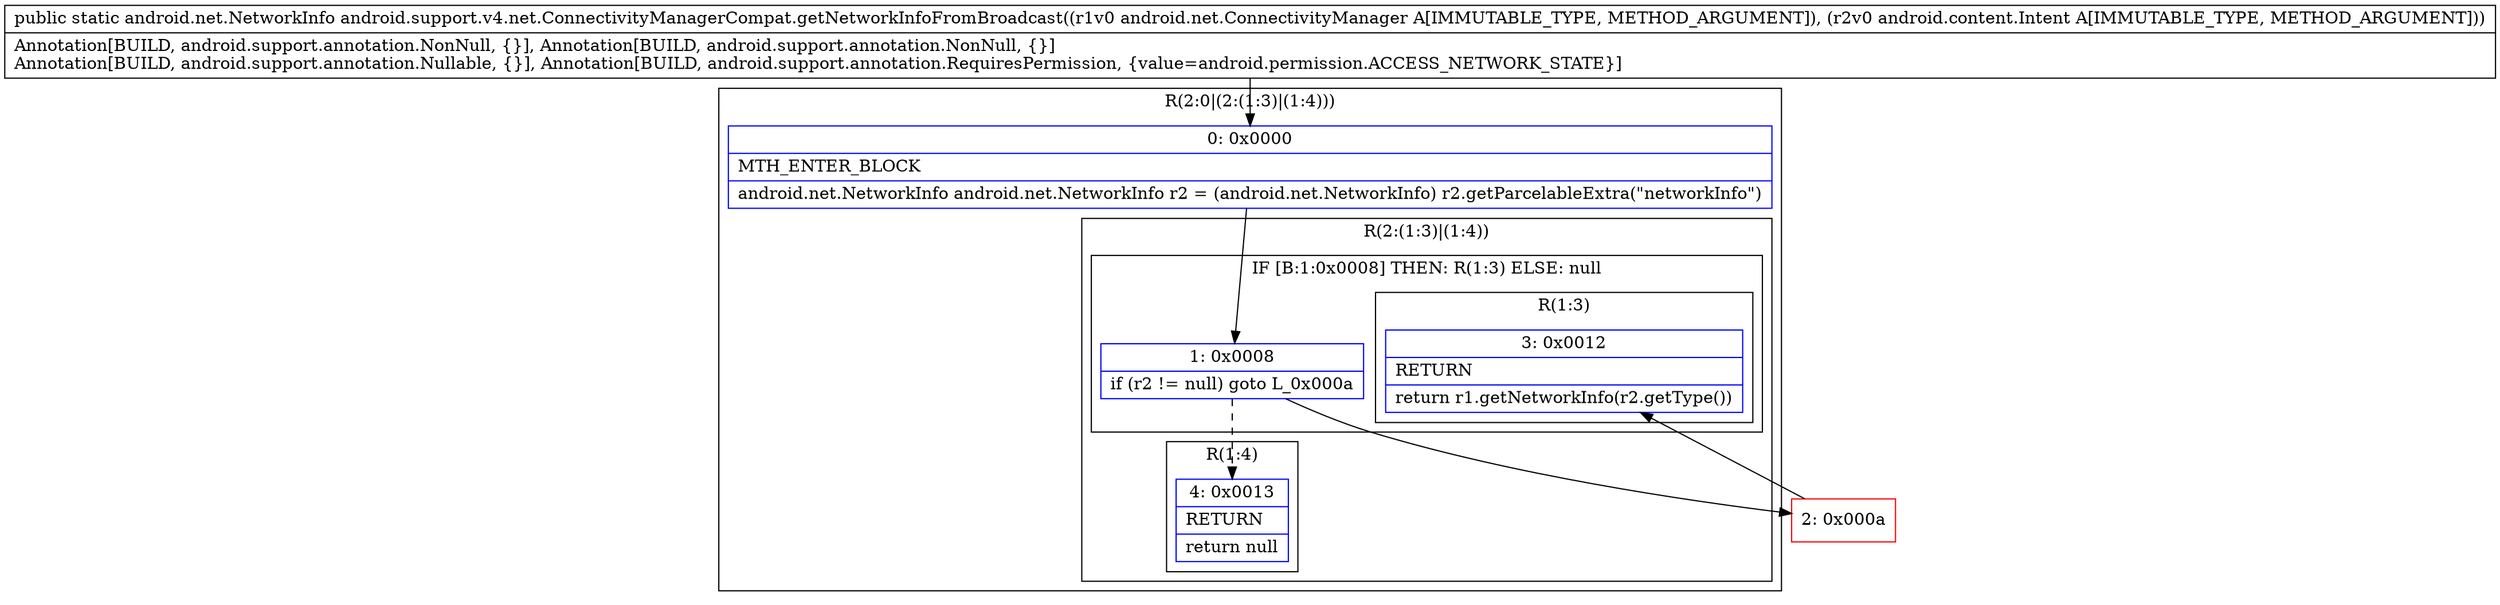 digraph "CFG forandroid.support.v4.net.ConnectivityManagerCompat.getNetworkInfoFromBroadcast(Landroid\/net\/ConnectivityManager;Landroid\/content\/Intent;)Landroid\/net\/NetworkInfo;" {
subgraph cluster_Region_1439549162 {
label = "R(2:0|(2:(1:3)|(1:4)))";
node [shape=record,color=blue];
Node_0 [shape=record,label="{0\:\ 0x0000|MTH_ENTER_BLOCK\l|android.net.NetworkInfo android.net.NetworkInfo r2 = (android.net.NetworkInfo) r2.getParcelableExtra(\"networkInfo\")\l}"];
subgraph cluster_Region_1013088292 {
label = "R(2:(1:3)|(1:4))";
node [shape=record,color=blue];
subgraph cluster_IfRegion_1633412667 {
label = "IF [B:1:0x0008] THEN: R(1:3) ELSE: null";
node [shape=record,color=blue];
Node_1 [shape=record,label="{1\:\ 0x0008|if (r2 != null) goto L_0x000a\l}"];
subgraph cluster_Region_870323106 {
label = "R(1:3)";
node [shape=record,color=blue];
Node_3 [shape=record,label="{3\:\ 0x0012|RETURN\l|return r1.getNetworkInfo(r2.getType())\l}"];
}
}
subgraph cluster_Region_405733077 {
label = "R(1:4)";
node [shape=record,color=blue];
Node_4 [shape=record,label="{4\:\ 0x0013|RETURN\l|return null\l}"];
}
}
}
Node_2 [shape=record,color=red,label="{2\:\ 0x000a}"];
MethodNode[shape=record,label="{public static android.net.NetworkInfo android.support.v4.net.ConnectivityManagerCompat.getNetworkInfoFromBroadcast((r1v0 android.net.ConnectivityManager A[IMMUTABLE_TYPE, METHOD_ARGUMENT]), (r2v0 android.content.Intent A[IMMUTABLE_TYPE, METHOD_ARGUMENT]))  | Annotation[BUILD, android.support.annotation.NonNull, \{\}], Annotation[BUILD, android.support.annotation.NonNull, \{\}]\lAnnotation[BUILD, android.support.annotation.Nullable, \{\}], Annotation[BUILD, android.support.annotation.RequiresPermission, \{value=android.permission.ACCESS_NETWORK_STATE\}]\l}"];
MethodNode -> Node_0;
Node_0 -> Node_1;
Node_1 -> Node_2;
Node_1 -> Node_4[style=dashed];
Node_2 -> Node_3;
}

